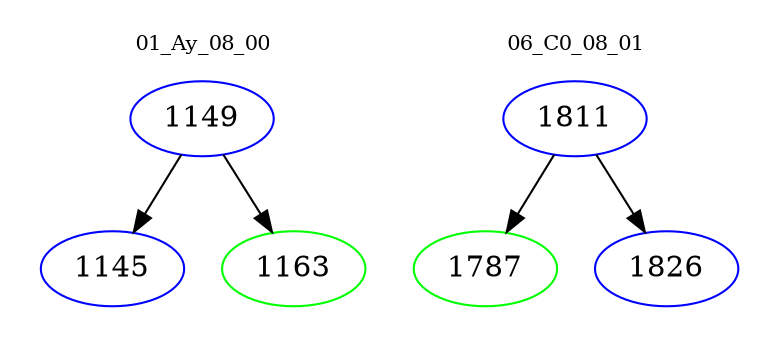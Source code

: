 digraph{
subgraph cluster_0 {
color = white
label = "01_Ay_08_00";
fontsize=10;
T0_1149 [label="1149", color="blue"]
T0_1149 -> T0_1145 [color="black"]
T0_1145 [label="1145", color="blue"]
T0_1149 -> T0_1163 [color="black"]
T0_1163 [label="1163", color="green"]
}
subgraph cluster_1 {
color = white
label = "06_C0_08_01";
fontsize=10;
T1_1811 [label="1811", color="blue"]
T1_1811 -> T1_1787 [color="black"]
T1_1787 [label="1787", color="green"]
T1_1811 -> T1_1826 [color="black"]
T1_1826 [label="1826", color="blue"]
}
}
